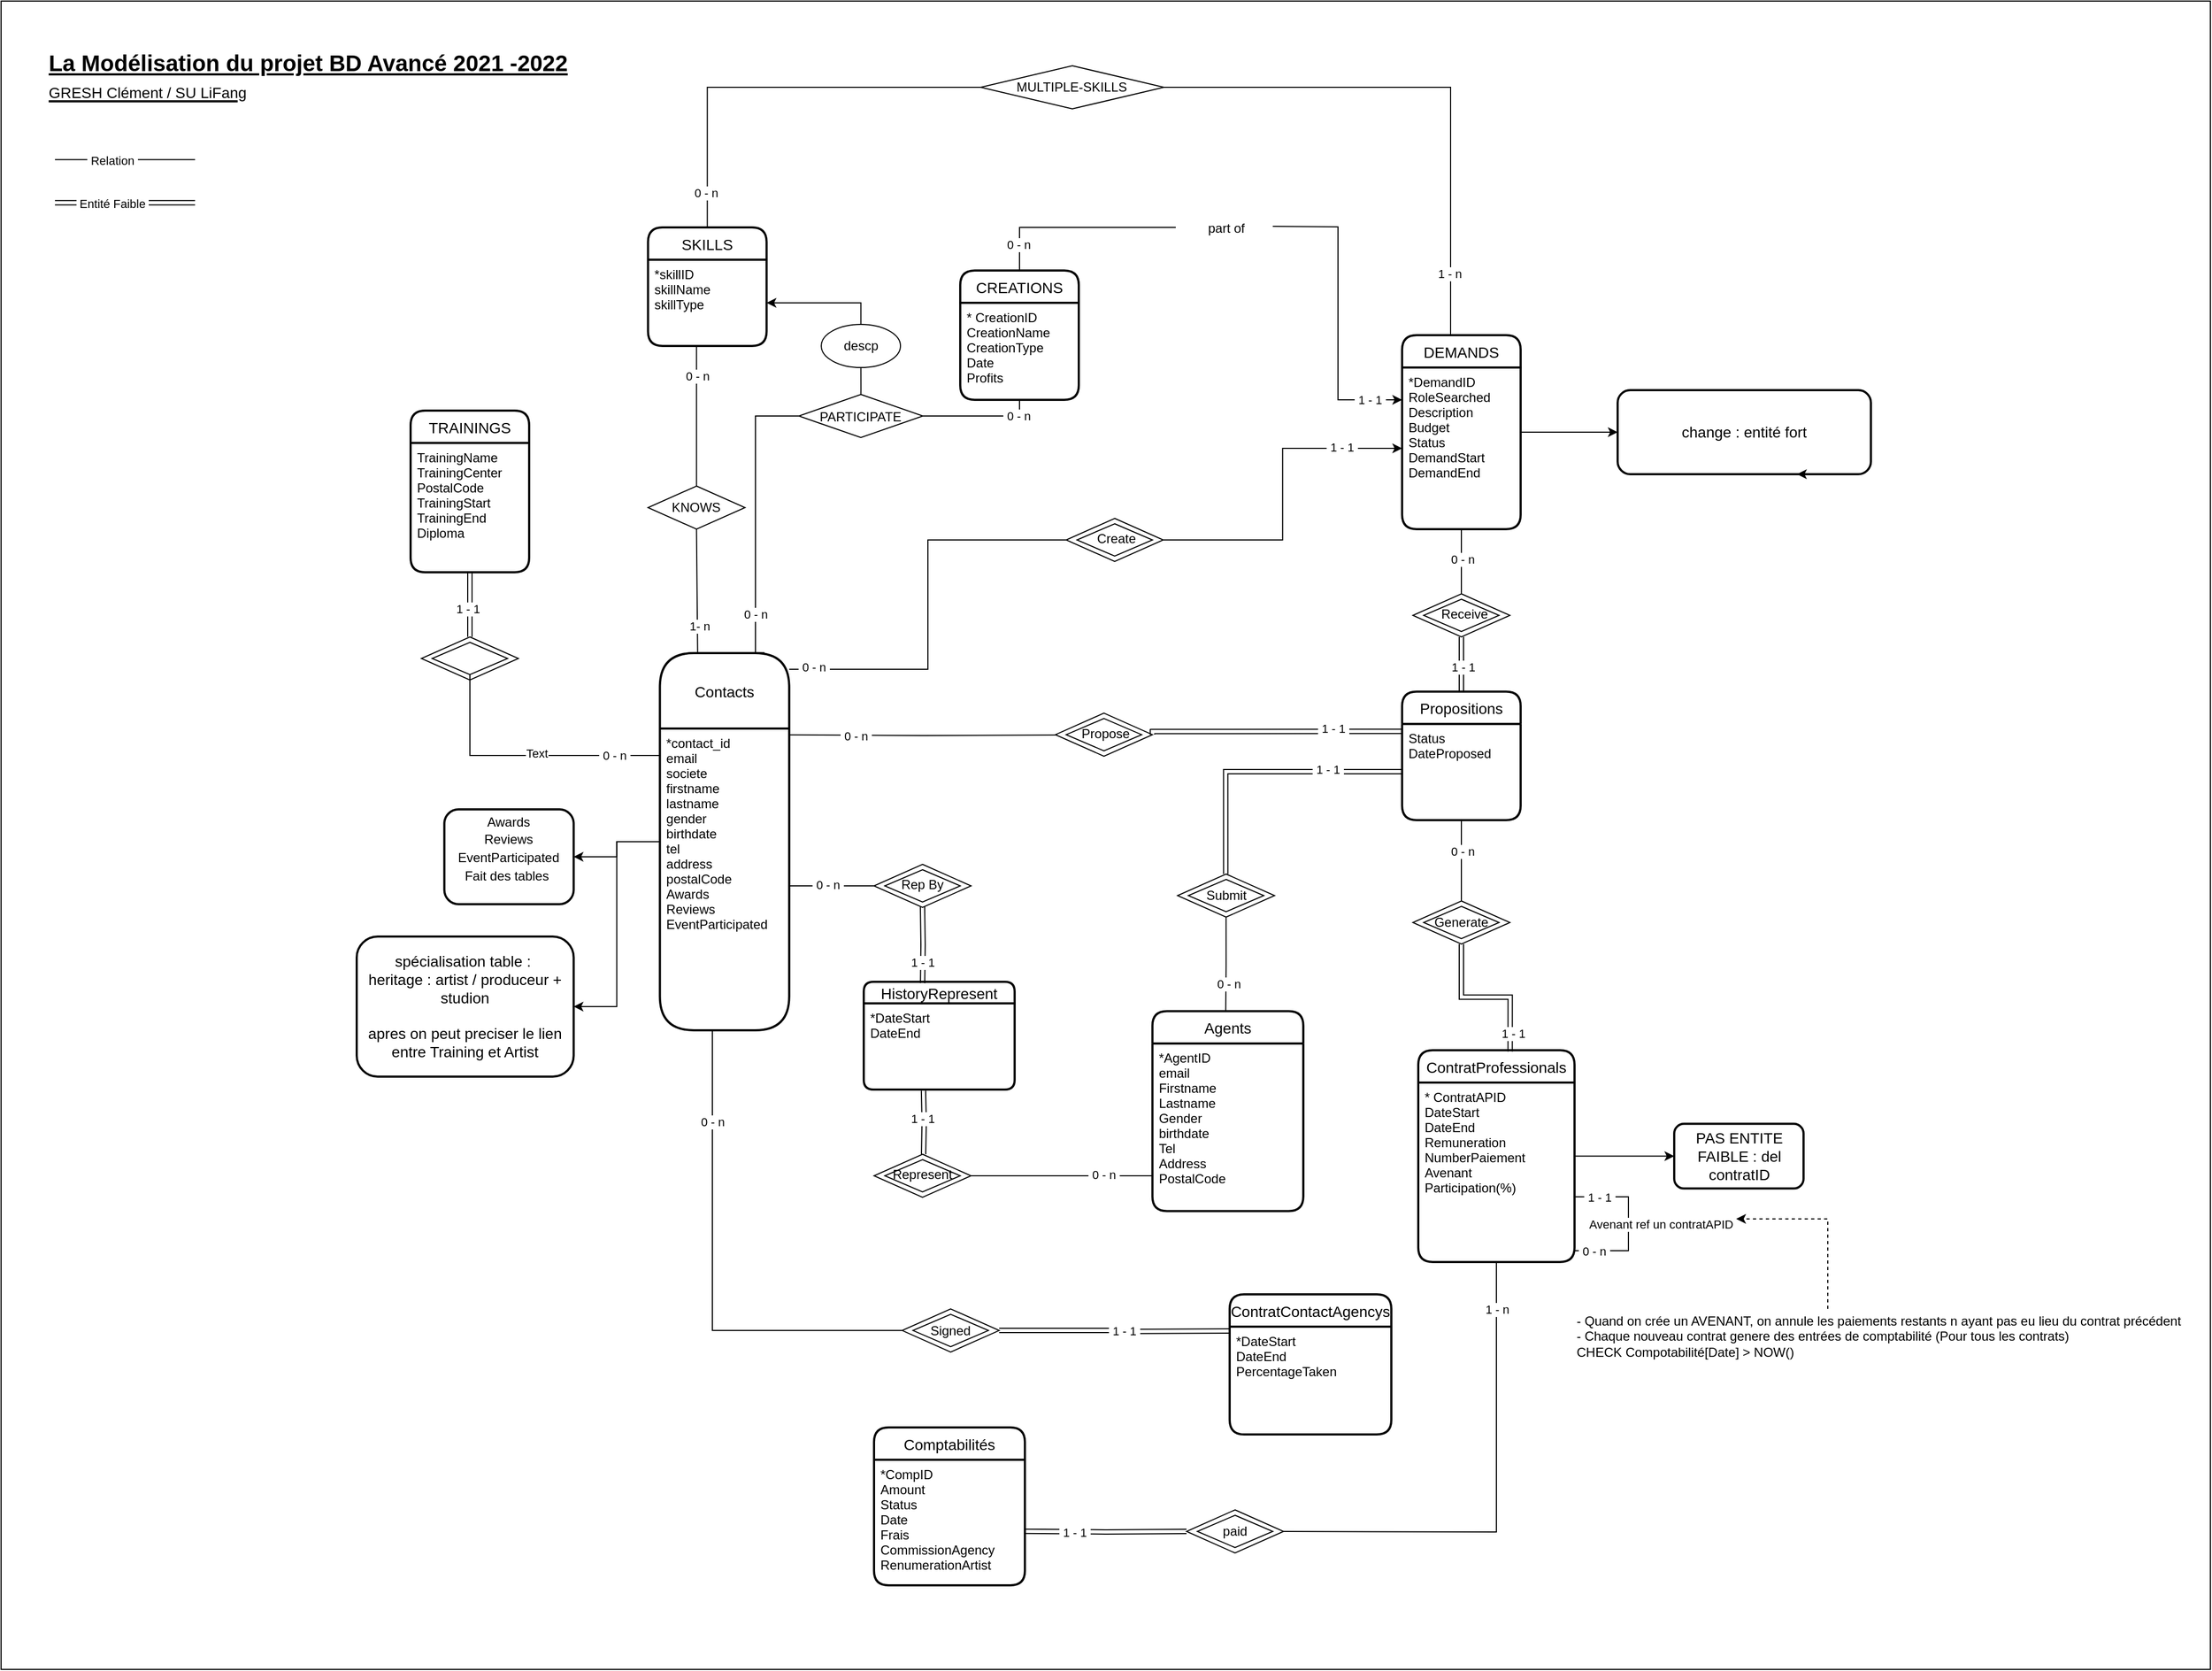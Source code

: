 <mxfile version="15.7.3" type="device"><diagram id="R2lEEEUBdFMjLlhIrx00" name="Page-1"><mxGraphModel dx="1927" dy="-625" grid="1" gridSize="10" guides="1" tooltips="1" connect="1" arrows="1" fold="1" page="1" pageScale="1" pageWidth="2336" pageHeight="1654" math="0" shadow="0" extFonts="Permanent Marker^https://fonts.googleapis.com/css?family=Permanent+Marker"><root><mxCell id="0"/><mxCell id="1" parent="0"/><mxCell id="Kguqd-lRSPteAUTk2I7X-4" value="" style="rounded=0;whiteSpace=wrap;html=1;" parent="1" vertex="1"><mxGeometry x="230" y="1672" width="2050" height="1548" as="geometry"/></mxCell><mxCell id="ZZ3eH6SEzDiAONgsdlud-25" style="edgeStyle=orthogonalEdgeStyle;rounded=0;orthogonalLoop=1;jettySize=auto;html=1;entryX=0;entryY=0.5;entryDx=0;entryDy=0;endArrow=none;endFill=0;" parent="1" source="IzzKrEiJ0i2NX6zDNbn9-5" target="ZZ3eH6SEzDiAONgsdlud-18" edge="1"><mxGeometry relative="1" as="geometry"><Array as="points"><mxPoint x="1090" y="2292"/><mxPoint x="1090" y="2172"/></Array></mxGeometry></mxCell><mxCell id="ZZ3eH6SEzDiAONgsdlud-27" value="&amp;nbsp;0 - n&amp;nbsp;" style="edgeLabel;html=1;align=center;verticalAlign=middle;resizable=0;points=[];" parent="ZZ3eH6SEzDiAONgsdlud-25" vertex="1" connectable="0"><mxGeometry x="-0.881" y="2" relative="1" as="geometry"><mxPoint as="offset"/></mxGeometry></mxCell><mxCell id="4AAfkn8W1Z1FfSw9-JsX-11" value="" style="edgeStyle=orthogonalEdgeStyle;rounded=0;orthogonalLoop=1;jettySize=auto;html=1;startArrow=none;startFill=0;" edge="1" parent="1" source="IzzKrEiJ0i2NX6zDNbn9-5" target="4AAfkn8W1Z1FfSw9-JsX-10"><mxGeometry relative="1" as="geometry"/></mxCell><mxCell id="4AAfkn8W1Z1FfSw9-JsX-17" value="" style="edgeStyle=orthogonalEdgeStyle;rounded=0;orthogonalLoop=1;jettySize=auto;html=1;startArrow=none;startFill=0;" edge="1" parent="1" source="IzzKrEiJ0i2NX6zDNbn9-5" target="4AAfkn8W1Z1FfSw9-JsX-16"><mxGeometry relative="1" as="geometry"/></mxCell><mxCell id="IzzKrEiJ0i2NX6zDNbn9-5" value="Contacts" style="swimlane;childLayout=stackLayout;horizontal=1;startSize=70;horizontalStack=0;rounded=1;fontSize=14;fontStyle=0;strokeWidth=2;resizeParent=0;resizeLast=1;shadow=0;dashed=0;align=center;" parent="1" vertex="1"><mxGeometry x="841.3" y="2277" width="120" height="350" as="geometry"/></mxCell><mxCell id="IzzKrEiJ0i2NX6zDNbn9-6" value="*contact_id&#10;email&#10;societe&#10;firstname&#10;lastname&#10;gender&#10;birthdate&#10;tel&#10;address&#10;postalCode&#10;Awards&#10;Reviews&#10;EventParticipated&#10;&#10;" style="align=left;strokeColor=none;fillColor=none;spacingLeft=4;fontSize=12;verticalAlign=top;resizable=0;rotatable=0;part=1;" parent="IzzKrEiJ0i2NX6zDNbn9-5" vertex="1"><mxGeometry y="70" width="120" height="280" as="geometry"/></mxCell><mxCell id="jxOFO44FMGxxCLSqC9oq-5" value="Agents" style="swimlane;childLayout=stackLayout;horizontal=1;startSize=30;horizontalStack=0;rounded=1;fontSize=14;fontStyle=0;strokeWidth=2;resizeParent=0;resizeLast=1;shadow=0;dashed=0;align=center;" parent="1" vertex="1"><mxGeometry x="1298.33" y="2609.21" width="140" height="185.59" as="geometry"/></mxCell><mxCell id="jxOFO44FMGxxCLSqC9oq-6" value="*AgentID&#10;email&#10;Firstname&#10;Lastname&#10;Gender&#10;birthdate&#10;Tel&#10;Address&#10;PostalCode" style="align=left;strokeColor=none;fillColor=none;spacingLeft=4;fontSize=12;verticalAlign=top;resizable=0;rotatable=0;part=1;" parent="jxOFO44FMGxxCLSqC9oq-5" vertex="1"><mxGeometry y="30" width="140" height="155.59" as="geometry"/></mxCell><mxCell id="jxOFO44FMGxxCLSqC9oq-42" value="ContratContactAgencys" style="swimlane;childLayout=stackLayout;horizontal=1;startSize=30;horizontalStack=0;rounded=1;fontSize=14;fontStyle=0;strokeWidth=2;resizeParent=0;resizeLast=1;shadow=0;dashed=0;align=center;" parent="1" vertex="1"><mxGeometry x="1370" y="2872" width="150" height="130" as="geometry"/></mxCell><mxCell id="jxOFO44FMGxxCLSqC9oq-43" value="*DateStart&#10;DateEnd&#10;PercentageTaken" style="align=left;strokeColor=none;fillColor=none;spacingLeft=4;fontSize=12;verticalAlign=top;resizable=0;rotatable=0;part=1;" parent="jxOFO44FMGxxCLSqC9oq-42" vertex="1"><mxGeometry y="30" width="150" height="100" as="geometry"/></mxCell><mxCell id="4AAfkn8W1Z1FfSw9-JsX-6" value="" style="edgeStyle=orthogonalEdgeStyle;rounded=0;orthogonalLoop=1;jettySize=auto;html=1;startArrow=none;startFill=0;" edge="1" parent="1" source="jxOFO44FMGxxCLSqC9oq-45" target="4AAfkn8W1Z1FfSw9-JsX-5"><mxGeometry relative="1" as="geometry"/></mxCell><mxCell id="jxOFO44FMGxxCLSqC9oq-45" value="ContratProfessionals" style="swimlane;childLayout=stackLayout;horizontal=1;startSize=30;horizontalStack=0;rounded=1;fontSize=14;fontStyle=0;strokeWidth=2;resizeParent=0;resizeLast=1;shadow=0;dashed=0;align=center;" parent="1" vertex="1"><mxGeometry x="1545" y="2645.53" width="145" height="196.47" as="geometry"/></mxCell><mxCell id="jxOFO44FMGxxCLSqC9oq-46" value="* ContratAPID&#10;DateStart&#10;DateEnd&#10;Remuneration&#10;NumberPaiement&#10;Avenant&#10;Participation(%)" style="align=left;strokeColor=none;fillColor=none;spacingLeft=4;fontSize=12;verticalAlign=top;resizable=0;rotatable=0;part=1;" parent="jxOFO44FMGxxCLSqC9oq-45" vertex="1"><mxGeometry y="30" width="145" height="166.47" as="geometry"/></mxCell><mxCell id="hNLGAIriv4-zGQ8AQFt5-21" style="edgeStyle=orthogonalEdgeStyle;rounded=0;orthogonalLoop=1;jettySize=auto;html=1;endArrow=none;endFill=0;" parent="jxOFO44FMGxxCLSqC9oq-45" source="jxOFO44FMGxxCLSqC9oq-46" target="jxOFO44FMGxxCLSqC9oq-46" edge="1"><mxGeometry relative="1" as="geometry"><mxPoint x="115" y="166.47" as="targetPoint"/><Array as="points"><mxPoint x="195" y="136"/><mxPoint x="195" y="186"/></Array></mxGeometry></mxCell><mxCell id="hNLGAIriv4-zGQ8AQFt5-22" value="Avenant ref un contratAPID" style="edgeLabel;html=1;align=center;verticalAlign=middle;resizable=0;points=[];" parent="hNLGAIriv4-zGQ8AQFt5-21" vertex="1" connectable="0"><mxGeometry x="0.002" y="1" relative="1" as="geometry"><mxPoint x="29" as="offset"/></mxGeometry></mxCell><mxCell id="hNLGAIriv4-zGQ8AQFt5-23" value="&amp;nbsp;1 - 1&amp;nbsp;" style="edgeLabel;html=1;align=center;verticalAlign=middle;resizable=0;points=[];" parent="hNLGAIriv4-zGQ8AQFt5-21" vertex="1" connectable="0"><mxGeometry x="-0.767" relative="1" as="geometry"><mxPoint x="5" as="offset"/></mxGeometry></mxCell><mxCell id="4AAfkn8W1Z1FfSw9-JsX-7" value="&amp;nbsp;0 - n&amp;nbsp;" style="edgeLabel;html=1;align=center;verticalAlign=middle;resizable=0;points=[];" vertex="1" connectable="0" parent="hNLGAIriv4-zGQ8AQFt5-21"><mxGeometry x="0.76" relative="1" as="geometry"><mxPoint as="offset"/></mxGeometry></mxCell><mxCell id="4AAfkn8W1Z1FfSw9-JsX-2" value="" style="edgeStyle=orthogonalEdgeStyle;rounded=0;orthogonalLoop=1;jettySize=auto;html=1;" edge="1" parent="1" source="jxOFO44FMGxxCLSqC9oq-53" target="4AAfkn8W1Z1FfSw9-JsX-1"><mxGeometry relative="1" as="geometry"/></mxCell><mxCell id="jxOFO44FMGxxCLSqC9oq-53" value="DEMANDS" style="swimlane;childLayout=stackLayout;horizontal=1;startSize=30;horizontalStack=0;rounded=1;fontSize=14;fontStyle=0;strokeWidth=2;resizeParent=0;resizeLast=1;shadow=0;dashed=0;align=center;" parent="1" vertex="1"><mxGeometry x="1530" y="1982" width="110" height="180" as="geometry"/></mxCell><mxCell id="jxOFO44FMGxxCLSqC9oq-54" value="*DemandID&#10;RoleSearched&#10;Description&#10;Budget&#10;Status&#10;DemandStart&#10;DemandEnd&#10;" style="align=left;strokeColor=none;fillColor=none;spacingLeft=4;fontSize=12;verticalAlign=top;resizable=0;rotatable=0;part=1;" parent="jxOFO44FMGxxCLSqC9oq-53" vertex="1"><mxGeometry y="30" width="110" height="150" as="geometry"/></mxCell><mxCell id="jxOFO44FMGxxCLSqC9oq-88" style="edgeStyle=orthogonalEdgeStyle;shape=link;rounded=0;orthogonalLoop=1;jettySize=auto;html=1;endArrow=none;endFill=0;entryX=1;entryY=0.5;entryDx=0;entryDy=0;" parent="1" target="jxOFO44FMGxxCLSqC9oq-92" edge="1"><mxGeometry relative="1" as="geometry"><mxPoint x="1370" y="2906" as="sourcePoint"/><Array as="points"/><mxPoint x="1350.0" y="2905.53" as="targetPoint"/></mxGeometry></mxCell><mxCell id="jxOFO44FMGxxCLSqC9oq-89" value="&amp;nbsp;1 - 1&amp;nbsp;" style="edgeLabel;html=1;align=center;verticalAlign=middle;resizable=0;points=[];" parent="jxOFO44FMGxxCLSqC9oq-88" vertex="1" connectable="0"><mxGeometry x="-0.09" y="-1" relative="1" as="geometry"><mxPoint as="offset"/></mxGeometry></mxCell><mxCell id="jxOFO44FMGxxCLSqC9oq-90" value="" style="group" parent="1" vertex="1" connectable="0"><mxGeometry x="1066.13" y="2885.53" width="90" height="40" as="geometry"/></mxCell><mxCell id="jxOFO44FMGxxCLSqC9oq-91" value="" style="group" parent="jxOFO44FMGxxCLSqC9oq-90" vertex="1" connectable="0"><mxGeometry width="90" height="40" as="geometry"/></mxCell><mxCell id="jxOFO44FMGxxCLSqC9oq-92" value="" style="rhombus;whiteSpace=wrap;html=1;align=left;verticalAlign=top;" parent="jxOFO44FMGxxCLSqC9oq-91" vertex="1"><mxGeometry width="90" height="40" as="geometry"/></mxCell><mxCell id="jxOFO44FMGxxCLSqC9oq-93" value="" style="group" parent="jxOFO44FMGxxCLSqC9oq-91" vertex="1" connectable="0"><mxGeometry x="10" y="5" width="70" height="30.0" as="geometry"/></mxCell><mxCell id="jxOFO44FMGxxCLSqC9oq-94" value="" style="rhombus;whiteSpace=wrap;html=1;align=left;verticalAlign=top;" parent="jxOFO44FMGxxCLSqC9oq-93" vertex="1"><mxGeometry width="70" height="30" as="geometry"/></mxCell><mxCell id="ZZ3eH6SEzDiAONgsdlud-47" value="Signed" style="text;html=1;strokeColor=none;fillColor=none;align=center;verticalAlign=middle;whiteSpace=wrap;rounded=0;" parent="jxOFO44FMGxxCLSqC9oq-93" vertex="1"><mxGeometry x="5" y="4.547e-13" width="60" height="30" as="geometry"/></mxCell><mxCell id="jxOFO44FMGxxCLSqC9oq-152" value="" style="group" parent="1" vertex="1" connectable="0"><mxGeometry x="1930" y="2682" width="90" height="40" as="geometry"/></mxCell><mxCell id="jxOFO44FMGxxCLSqC9oq-194" value="Comptabilités" style="swimlane;childLayout=stackLayout;horizontal=1;startSize=30;horizontalStack=0;rounded=1;fontSize=14;fontStyle=0;strokeWidth=2;resizeParent=0;resizeLast=1;shadow=0;dashed=0;align=center;" parent="1" vertex="1"><mxGeometry x="1040" y="2995.53" width="140" height="146.47" as="geometry"/></mxCell><mxCell id="jxOFO44FMGxxCLSqC9oq-195" value="*CompID&#10;Amount&#10;Status&#10;Date&#10;Frais&#10;CommissionAgency&#10;RenumerationArtist" style="align=left;strokeColor=none;fillColor=none;spacingLeft=4;fontSize=12;verticalAlign=top;resizable=0;rotatable=0;part=1;" parent="jxOFO44FMGxxCLSqC9oq-194" vertex="1"><mxGeometry y="30" width="140" height="116.47" as="geometry"/></mxCell><mxCell id="gN9i2bwpO8N-QTRRi2QP-13" style="edgeStyle=orthogonalEdgeStyle;rounded=0;orthogonalLoop=1;jettySize=auto;html=1;exitX=0;exitY=0.5;exitDx=0;exitDy=0;endArrow=none;endFill=0;entryX=0.5;entryY=1;entryDx=0;entryDy=0;" parent="1" source="jxOFO44FMGxxCLSqC9oq-92" target="IzzKrEiJ0i2NX6zDNbn9-6" edge="1"><mxGeometry relative="1" as="geometry"><mxPoint x="961.42" y="2752.19" as="targetPoint"/><Array as="points"><mxPoint x="890" y="2905"/><mxPoint x="890" y="2627"/></Array></mxGeometry></mxCell><mxCell id="gN9i2bwpO8N-QTRRi2QP-14" value="&amp;nbsp;0 - n&amp;nbsp;" style="edgeLabel;html=1;align=center;verticalAlign=middle;resizable=0;points=[];" parent="gN9i2bwpO8N-QTRRi2QP-13" vertex="1" connectable="0"><mxGeometry x="0.588" relative="1" as="geometry"><mxPoint as="offset"/></mxGeometry></mxCell><mxCell id="WwRnrrXdkTFmoOK2_jrt-30" style="edgeStyle=orthogonalEdgeStyle;rounded=0;orthogonalLoop=1;jettySize=auto;html=1;endArrow=none;endFill=0;exitX=0.5;exitY=0;exitDx=0;exitDy=0;entryX=0.5;entryY=0;entryDx=0;entryDy=0;" parent="1" source="xG4t1EevYbem8KL2-yRg-2" target="jxOFO44FMGxxCLSqC9oq-53" edge="1"><mxGeometry relative="1" as="geometry"><mxPoint x="935.034" y="1872" as="sourcePoint"/><mxPoint x="1640" y="2012" as="targetPoint"/><Array as="points"><mxPoint x="885" y="1752"/><mxPoint x="1575" y="1752"/><mxPoint x="1575" y="1982"/></Array></mxGeometry></mxCell><mxCell id="WwRnrrXdkTFmoOK2_jrt-31" value="&amp;nbsp;1 - n&amp;nbsp;" style="edgeLabel;html=1;align=center;verticalAlign=middle;resizable=0;points=[];" parent="WwRnrrXdkTFmoOK2_jrt-30" vertex="1" connectable="0"><mxGeometry x="0.924" y="-1" relative="1" as="geometry"><mxPoint y="-27" as="offset"/></mxGeometry></mxCell><mxCell id="WwRnrrXdkTFmoOK2_jrt-32" value="&amp;nbsp;0 - n&amp;nbsp;" style="edgeLabel;html=1;align=center;verticalAlign=middle;resizable=0;points=[];" parent="WwRnrrXdkTFmoOK2_jrt-30" vertex="1" connectable="0"><mxGeometry x="-0.94" y="2" relative="1" as="geometry"><mxPoint as="offset"/></mxGeometry></mxCell><mxCell id="xG4t1EevYbem8KL2-yRg-2" value="SKILLS" style="swimlane;childLayout=stackLayout;horizontal=1;startSize=30;horizontalStack=0;rounded=1;fontSize=14;fontStyle=0;strokeWidth=2;resizeParent=0;resizeLast=1;shadow=0;dashed=0;align=center;" parent="1" vertex="1"><mxGeometry x="830.3" y="1882" width="110" height="110" as="geometry"/></mxCell><mxCell id="xG4t1EevYbem8KL2-yRg-3" value="*skillID&#10;skillName&#10;skillType&#10;" style="align=left;strokeColor=none;fillColor=none;spacingLeft=4;fontSize=12;verticalAlign=top;resizable=0;rotatable=0;part=1;" parent="xG4t1EevYbem8KL2-yRg-2" vertex="1"><mxGeometry y="30" width="110" height="80" as="geometry"/></mxCell><mxCell id="xG4t1EevYbem8KL2-yRg-16" value="" style="group" parent="1" vertex="1" connectable="0"><mxGeometry x="830.3" y="2122" width="90" height="40" as="geometry"/></mxCell><mxCell id="xG4t1EevYbem8KL2-yRg-17" value="" style="group" parent="xG4t1EevYbem8KL2-yRg-16" vertex="1" connectable="0"><mxGeometry width="90" height="40" as="geometry"/></mxCell><mxCell id="xG4t1EevYbem8KL2-yRg-18" value="" style="rhombus;whiteSpace=wrap;html=1;align=left;verticalAlign=top;" parent="xG4t1EevYbem8KL2-yRg-17" vertex="1"><mxGeometry width="90" height="40" as="geometry"/></mxCell><mxCell id="xG4t1EevYbem8KL2-yRg-19" value="KNOWS" style="text;html=1;strokeColor=none;fillColor=none;align=center;verticalAlign=middle;whiteSpace=wrap;rounded=0;" parent="xG4t1EevYbem8KL2-yRg-17" vertex="1"><mxGeometry x="15" y="5" width="60" height="30" as="geometry"/></mxCell><mxCell id="UBrvwVHsvzaxmX5o4VxX-3" value="TRAININGS" style="swimlane;childLayout=stackLayout;horizontal=1;startSize=30;horizontalStack=0;rounded=1;fontSize=14;fontStyle=0;strokeWidth=2;resizeParent=0;resizeLast=1;shadow=0;dashed=0;align=center;" parent="1" vertex="1"><mxGeometry x="610" y="2052" width="110" height="150" as="geometry"/></mxCell><mxCell id="UBrvwVHsvzaxmX5o4VxX-4" value="TrainingName&#10;TrainingCenter&#10;PostalCode&#10;TrainingStart&#10;TrainingEnd&#10;Diploma" style="align=left;strokeColor=none;fillColor=none;spacingLeft=4;fontSize=12;verticalAlign=top;resizable=0;rotatable=0;part=1;" parent="UBrvwVHsvzaxmX5o4VxX-3" vertex="1"><mxGeometry y="30" width="110" height="120" as="geometry"/></mxCell><mxCell id="UBrvwVHsvzaxmX5o4VxX-12" value="" style="group" parent="1" vertex="1" connectable="0"><mxGeometry x="620" y="2262" width="90" height="40" as="geometry"/></mxCell><mxCell id="UBrvwVHsvzaxmX5o4VxX-13" value="" style="group" parent="UBrvwVHsvzaxmX5o4VxX-12" vertex="1" connectable="0"><mxGeometry width="90" height="40" as="geometry"/></mxCell><mxCell id="UBrvwVHsvzaxmX5o4VxX-14" value="" style="rhombus;whiteSpace=wrap;html=1;align=left;verticalAlign=top;" parent="UBrvwVHsvzaxmX5o4VxX-13" vertex="1"><mxGeometry width="90" height="40" as="geometry"/></mxCell><mxCell id="UBrvwVHsvzaxmX5o4VxX-15" value="" style="group" parent="UBrvwVHsvzaxmX5o4VxX-12" vertex="1" connectable="0"><mxGeometry x="10" y="5" width="70" height="30" as="geometry"/></mxCell><mxCell id="UBrvwVHsvzaxmX5o4VxX-16" value="" style="rhombus;whiteSpace=wrap;html=1;align=left;verticalAlign=top;" parent="UBrvwVHsvzaxmX5o4VxX-15" vertex="1"><mxGeometry width="70" height="30" as="geometry"/></mxCell><mxCell id="UBrvwVHsvzaxmX5o4VxX-17" style="edgeStyle=orthogonalEdgeStyle;rounded=0;orthogonalLoop=1;jettySize=auto;html=1;entryX=0.5;entryY=0;entryDx=0;entryDy=0;endArrow=none;endFill=0;shape=link;" parent="1" source="UBrvwVHsvzaxmX5o4VxX-4" target="UBrvwVHsvzaxmX5o4VxX-14" edge="1"><mxGeometry relative="1" as="geometry"/></mxCell><mxCell id="UBrvwVHsvzaxmX5o4VxX-18" value="&amp;nbsp;1 - 1&amp;nbsp;" style="edgeLabel;html=1;align=center;verticalAlign=middle;resizable=0;points=[];" parent="UBrvwVHsvzaxmX5o4VxX-17" vertex="1" connectable="0"><mxGeometry x="0.133" y="-2" relative="1" as="geometry"><mxPoint as="offset"/></mxGeometry></mxCell><mxCell id="UBrvwVHsvzaxmX5o4VxX-19" style="edgeStyle=orthogonalEdgeStyle;rounded=0;orthogonalLoop=1;jettySize=auto;html=1;entryX=0;entryY=0.025;entryDx=0;entryDy=0;entryPerimeter=0;endArrow=none;endFill=0;" parent="1" source="UBrvwVHsvzaxmX5o4VxX-16" target="IzzKrEiJ0i2NX6zDNbn9-6" edge="1"><mxGeometry relative="1" as="geometry"><Array as="points"><mxPoint x="665" y="2372"/></Array></mxGeometry></mxCell><mxCell id="UBrvwVHsvzaxmX5o4VxX-20" value="&amp;nbsp;0 - n&amp;nbsp;" style="edgeLabel;html=1;align=center;verticalAlign=middle;resizable=0;points=[];" parent="UBrvwVHsvzaxmX5o4VxX-19" vertex="1" connectable="0"><mxGeometry x="0.553" relative="1" as="geometry"><mxPoint as="offset"/></mxGeometry></mxCell><mxCell id="4AAfkn8W1Z1FfSw9-JsX-14" value="Text" style="edgeLabel;html=1;align=center;verticalAlign=middle;resizable=0;points=[];" vertex="1" connectable="0" parent="UBrvwVHsvzaxmX5o4VxX-19"><mxGeometry x="0.018" y="2" relative="1" as="geometry"><mxPoint as="offset"/></mxGeometry></mxCell><mxCell id="ZZ3eH6SEzDiAONgsdlud-39" style="edgeStyle=orthogonalEdgeStyle;rounded=0;orthogonalLoop=1;jettySize=auto;html=1;entryX=0;entryY=0.5;entryDx=0;entryDy=0;endArrow=none;endFill=0;" parent="1" source="UBrvwVHsvzaxmX5o4VxX-24" edge="1"><mxGeometry relative="1" as="geometry"><Array as="points"><mxPoint x="1175" y="1882"/></Array><mxPoint x="1320" y="1882" as="targetPoint"/></mxGeometry></mxCell><mxCell id="ZZ3eH6SEzDiAONgsdlud-41" value="&amp;nbsp;0 - n&amp;nbsp;" style="edgeLabel;html=1;align=center;verticalAlign=middle;resizable=0;points=[];" parent="ZZ3eH6SEzDiAONgsdlud-39" vertex="1" connectable="0"><mxGeometry x="-0.736" y="1" relative="1" as="geometry"><mxPoint as="offset"/></mxGeometry></mxCell><mxCell id="UBrvwVHsvzaxmX5o4VxX-24" value="CREATIONS" style="swimlane;childLayout=stackLayout;horizontal=1;startSize=30;horizontalStack=0;rounded=1;fontSize=14;fontStyle=0;strokeWidth=2;resizeParent=0;resizeLast=1;shadow=0;dashed=0;align=center;" parent="1" vertex="1"><mxGeometry x="1120" y="1922" width="110" height="120" as="geometry"/></mxCell><mxCell id="UBrvwVHsvzaxmX5o4VxX-25" value="* CreationID&#10;CreationName&#10;CreationType&#10;Date&#10;Profits&#10;" style="align=left;strokeColor=none;fillColor=none;spacingLeft=4;fontSize=12;verticalAlign=top;resizable=0;rotatable=0;part=1;" parent="UBrvwVHsvzaxmX5o4VxX-24" vertex="1"><mxGeometry y="30" width="110" height="90" as="geometry"/></mxCell><mxCell id="WwRnrrXdkTFmoOK2_jrt-1" style="edgeStyle=orthogonalEdgeStyle;rounded=0;orthogonalLoop=1;jettySize=auto;html=1;endArrow=none;endFill=0;" parent="1" source="xG4t1EevYbem8KL2-yRg-3" edge="1"><mxGeometry relative="1" as="geometry"><mxPoint x="875.3" y="2122" as="targetPoint"/><Array as="points"><mxPoint x="875.3" y="2062"/><mxPoint x="875.3" y="2062"/></Array></mxGeometry></mxCell><mxCell id="WwRnrrXdkTFmoOK2_jrt-2" value="&amp;nbsp;0 - n&amp;nbsp;" style="edgeLabel;html=1;align=center;verticalAlign=middle;resizable=0;points=[];" parent="WwRnrrXdkTFmoOK2_jrt-1" vertex="1" connectable="0"><mxGeometry x="-0.572" relative="1" as="geometry"><mxPoint as="offset"/></mxGeometry></mxCell><mxCell id="WwRnrrXdkTFmoOK2_jrt-3" style="edgeStyle=orthogonalEdgeStyle;rounded=0;orthogonalLoop=1;jettySize=auto;html=1;entryX=0.292;entryY=0;entryDx=0;entryDy=0;entryPerimeter=0;endArrow=none;endFill=0;" parent="1" target="IzzKrEiJ0i2NX6zDNbn9-5" edge="1"><mxGeometry relative="1" as="geometry"><mxPoint x="875.3" y="2162" as="sourcePoint"/></mxGeometry></mxCell><mxCell id="WwRnrrXdkTFmoOK2_jrt-4" value="&amp;nbsp;1- n&amp;nbsp;" style="edgeLabel;html=1;align=center;verticalAlign=middle;resizable=0;points=[];" parent="WwRnrrXdkTFmoOK2_jrt-3" vertex="1" connectable="0"><mxGeometry x="0.569" y="1" relative="1" as="geometry"><mxPoint as="offset"/></mxGeometry></mxCell><mxCell id="WwRnrrXdkTFmoOK2_jrt-37" style="edgeStyle=orthogonalEdgeStyle;rounded=0;orthogonalLoop=1;jettySize=auto;html=1;entryX=0.5;entryY=0;entryDx=0;entryDy=0;endArrow=none;endFill=0;" parent="1" source="WwRnrrXdkTFmoOK2_jrt-16" edge="1"><mxGeometry relative="1" as="geometry"><mxPoint x="1027.8" y="2037" as="targetPoint"/></mxGeometry></mxCell><mxCell id="WwRnrrXdkTFmoOK2_jrt-16" value="descp" style="ellipse;whiteSpace=wrap;html=1;" parent="1" vertex="1"><mxGeometry x="991.05" y="1972" width="73.5" height="40" as="geometry"/></mxCell><mxCell id="WwRnrrXdkTFmoOK2_jrt-33" style="edgeStyle=orthogonalEdgeStyle;rounded=0;orthogonalLoop=1;jettySize=auto;html=1;entryX=0.5;entryY=1;entryDx=0;entryDy=0;endArrow=none;endFill=0;exitX=1;exitY=0.5;exitDx=0;exitDy=0;" parent="1" source="WwRnrrXdkTFmoOK2_jrt-9" target="UBrvwVHsvzaxmX5o4VxX-25" edge="1"><mxGeometry relative="1" as="geometry"><Array as="points"><mxPoint x="1175" y="2057"/></Array></mxGeometry></mxCell><mxCell id="WwRnrrXdkTFmoOK2_jrt-44" value="&amp;nbsp;0 - n&amp;nbsp;" style="edgeLabel;html=1;align=center;verticalAlign=middle;resizable=0;points=[];" parent="WwRnrrXdkTFmoOK2_jrt-33" vertex="1" connectable="0"><mxGeometry x="0.691" relative="1" as="geometry"><mxPoint as="offset"/></mxGeometry></mxCell><mxCell id="WwRnrrXdkTFmoOK2_jrt-36" style="edgeStyle=orthogonalEdgeStyle;rounded=0;orthogonalLoop=1;jettySize=auto;html=1;entryX=0.809;entryY=-0.001;entryDx=0;entryDy=0;entryPerimeter=0;endArrow=none;endFill=0;" parent="1" source="WwRnrrXdkTFmoOK2_jrt-9" target="IzzKrEiJ0i2NX6zDNbn9-5" edge="1"><mxGeometry relative="1" as="geometry"><Array as="points"><mxPoint x="930" y="2057"/><mxPoint x="930" y="2277"/></Array></mxGeometry></mxCell><mxCell id="WwRnrrXdkTFmoOK2_jrt-43" value="&amp;nbsp;0 - n&amp;nbsp;" style="edgeLabel;html=1;align=center;verticalAlign=middle;resizable=0;points=[];" parent="WwRnrrXdkTFmoOK2_jrt-36" vertex="1" connectable="0"><mxGeometry x="0.674" relative="1" as="geometry"><mxPoint as="offset"/></mxGeometry></mxCell><mxCell id="WwRnrrXdkTFmoOK2_jrt-46" value="" style="group" parent="1" vertex="1" connectable="0"><mxGeometry x="1139" y="1732" width="170" height="40" as="geometry"/></mxCell><mxCell id="WwRnrrXdkTFmoOK2_jrt-47" value="" style="group" parent="WwRnrrXdkTFmoOK2_jrt-46" vertex="1" connectable="0"><mxGeometry width="170.0" height="40" as="geometry"/></mxCell><mxCell id="WwRnrrXdkTFmoOK2_jrt-48" value="" style="rhombus;whiteSpace=wrap;html=1;align=left;verticalAlign=top;" parent="WwRnrrXdkTFmoOK2_jrt-47" vertex="1"><mxGeometry width="170.0" height="40" as="geometry"/></mxCell><mxCell id="WwRnrrXdkTFmoOK2_jrt-49" value="MULTIPLE-SKILLS" style="text;html=1;strokeColor=none;fillColor=none;align=center;verticalAlign=middle;whiteSpace=wrap;rounded=0;" parent="WwRnrrXdkTFmoOK2_jrt-47" vertex="1"><mxGeometry x="28.333" y="5" width="113.333" height="30" as="geometry"/></mxCell><mxCell id="WwRnrrXdkTFmoOK2_jrt-9" value="" style="rhombus;whiteSpace=wrap;html=1;align=left;verticalAlign=top;" parent="1" vertex="1"><mxGeometry x="970.3" y="2037" width="115" height="40" as="geometry"/></mxCell><mxCell id="WwRnrrXdkTFmoOK2_jrt-15" value="PARTICIPATE" style="text;html=1;strokeColor=none;fillColor=none;align=center;verticalAlign=middle;whiteSpace=wrap;rounded=0;" parent="1" vertex="1"><mxGeometry x="989.467" y="2042.004" width="76.667" height="31.364" as="geometry"/></mxCell><mxCell id="X7GxEV2RCgXiYa8oIwj5-98" style="edgeStyle=orthogonalEdgeStyle;rounded=0;orthogonalLoop=1;jettySize=auto;html=1;entryX=0.5;entryY=1;entryDx=0;entryDy=0;endArrow=none;endFill=0;shape=link;" parent="1" source="YclnBgSxmFSTIEGQpRE--6" target="YclnBgSxmFSTIEGQpRE--63" edge="1"><mxGeometry relative="1" as="geometry"/></mxCell><mxCell id="X7GxEV2RCgXiYa8oIwj5-100" value="&amp;nbsp;1 - 1" style="edgeLabel;html=1;align=center;verticalAlign=middle;resizable=0;points=[];" parent="X7GxEV2RCgXiYa8oIwj5-98" vertex="1" connectable="0"><mxGeometry x="-0.095" y="-2" relative="1" as="geometry"><mxPoint x="-2" as="offset"/></mxGeometry></mxCell><mxCell id="YclnBgSxmFSTIEGQpRE--6" value="Propositions" style="swimlane;childLayout=stackLayout;horizontal=1;startSize=30;horizontalStack=0;rounded=1;fontSize=14;fontStyle=0;strokeWidth=2;resizeParent=0;resizeLast=1;shadow=0;dashed=0;align=center;" parent="1" vertex="1"><mxGeometry x="1530" y="2312.7" width="110" height="119.3" as="geometry"/></mxCell><mxCell id="YclnBgSxmFSTIEGQpRE--7" value="Status&#10;DateProposed" style="align=left;strokeColor=none;fillColor=none;spacingLeft=4;fontSize=12;verticalAlign=top;resizable=0;rotatable=0;part=1;" parent="YclnBgSxmFSTIEGQpRE--6" vertex="1"><mxGeometry y="30" width="110" height="89.3" as="geometry"/></mxCell><mxCell id="YclnBgSxmFSTIEGQpRE--35" value="" style="group" parent="1" vertex="1" connectable="0"><mxGeometry x="1321.66" y="2482" width="90" height="40" as="geometry"/></mxCell><mxCell id="YclnBgSxmFSTIEGQpRE--36" value="" style="group" parent="YclnBgSxmFSTIEGQpRE--35" vertex="1" connectable="0"><mxGeometry width="90" height="40" as="geometry"/></mxCell><mxCell id="YclnBgSxmFSTIEGQpRE--37" value="" style="rhombus;whiteSpace=wrap;html=1;align=left;verticalAlign=top;" parent="YclnBgSxmFSTIEGQpRE--36" vertex="1"><mxGeometry width="90" height="40" as="geometry"/></mxCell><mxCell id="YclnBgSxmFSTIEGQpRE--38" value="" style="group" parent="YclnBgSxmFSTIEGQpRE--36" vertex="1" connectable="0"><mxGeometry x="10" y="5" width="70" height="30" as="geometry"/></mxCell><mxCell id="YclnBgSxmFSTIEGQpRE--39" value="" style="rhombus;whiteSpace=wrap;html=1;align=left;verticalAlign=top;" parent="YclnBgSxmFSTIEGQpRE--38" vertex="1"><mxGeometry width="70" height="30" as="geometry"/></mxCell><mxCell id="X7GxEV2RCgXiYa8oIwj5-111" value="Submit" style="text;html=1;strokeColor=none;fillColor=none;align=center;verticalAlign=middle;whiteSpace=wrap;rounded=0;" parent="YclnBgSxmFSTIEGQpRE--38" vertex="1"><mxGeometry x="5" width="60" height="30" as="geometry"/></mxCell><mxCell id="YclnBgSxmFSTIEGQpRE--46" value="" style="group" parent="1" vertex="1" connectable="0"><mxGeometry x="1208.33" y="2332.7" width="90" height="40" as="geometry"/></mxCell><mxCell id="YclnBgSxmFSTIEGQpRE--47" value="" style="group" parent="YclnBgSxmFSTIEGQpRE--46" vertex="1" connectable="0"><mxGeometry width="90" height="40" as="geometry"/></mxCell><mxCell id="YclnBgSxmFSTIEGQpRE--48" value="" style="rhombus;whiteSpace=wrap;html=1;align=left;verticalAlign=top;" parent="YclnBgSxmFSTIEGQpRE--47" vertex="1"><mxGeometry width="90" height="40" as="geometry"/></mxCell><mxCell id="YclnBgSxmFSTIEGQpRE--49" value="" style="group" parent="YclnBgSxmFSTIEGQpRE--47" vertex="1" connectable="0"><mxGeometry x="10" y="5" width="70" height="30" as="geometry"/></mxCell><mxCell id="YclnBgSxmFSTIEGQpRE--50" value="" style="rhombus;whiteSpace=wrap;html=1;align=left;verticalAlign=top;" parent="YclnBgSxmFSTIEGQpRE--49" vertex="1"><mxGeometry width="70" height="30" as="geometry"/></mxCell><mxCell id="X7GxEV2RCgXiYa8oIwj5-116" value="Propose" style="text;html=1;strokeColor=none;fillColor=none;align=center;verticalAlign=middle;whiteSpace=wrap;rounded=0;" parent="YclnBgSxmFSTIEGQpRE--49" vertex="1"><mxGeometry x="7" y="-1" width="60" height="30" as="geometry"/></mxCell><mxCell id="YclnBgSxmFSTIEGQpRE--61" value="" style="group" parent="1" vertex="1" connectable="0"><mxGeometry x="1540.0" y="2222" width="90" height="40" as="geometry"/></mxCell><mxCell id="YclnBgSxmFSTIEGQpRE--62" value="" style="group" parent="YclnBgSxmFSTIEGQpRE--61" vertex="1" connectable="0"><mxGeometry width="90" height="40" as="geometry"/></mxCell><mxCell id="YclnBgSxmFSTIEGQpRE--63" value="" style="rhombus;whiteSpace=wrap;html=1;align=left;verticalAlign=top;" parent="YclnBgSxmFSTIEGQpRE--62" vertex="1"><mxGeometry width="90" height="40" as="geometry"/></mxCell><mxCell id="YclnBgSxmFSTIEGQpRE--64" value="" style="group" parent="YclnBgSxmFSTIEGQpRE--62" vertex="1" connectable="0"><mxGeometry x="10" y="5" width="70" height="30" as="geometry"/></mxCell><mxCell id="YclnBgSxmFSTIEGQpRE--65" value="" style="rhombus;whiteSpace=wrap;html=1;align=left;verticalAlign=top;" parent="YclnBgSxmFSTIEGQpRE--64" vertex="1"><mxGeometry width="70" height="30" as="geometry"/></mxCell><mxCell id="X7GxEV2RCgXiYa8oIwj5-14" value="Receive" style="text;html=1;strokeColor=none;fillColor=none;align=center;verticalAlign=middle;whiteSpace=wrap;rounded=0;" parent="YclnBgSxmFSTIEGQpRE--64" vertex="1"><mxGeometry x="8.0" y="-1" width="60" height="30" as="geometry"/></mxCell><mxCell id="X7GxEV2RCgXiYa8oIwj5-16" style="edgeStyle=orthogonalEdgeStyle;rounded=0;orthogonalLoop=1;jettySize=auto;html=1;endArrow=none;endFill=0;entryX=0.491;entryY=0.001;entryDx=0;entryDy=0;entryPerimeter=0;exitX=0.5;exitY=1;exitDx=0;exitDy=0;" parent="1" source="YclnBgSxmFSTIEGQpRE--37" target="jxOFO44FMGxxCLSqC9oq-5" edge="1"><mxGeometry relative="1" as="geometry"><mxPoint x="1356.33" y="2522" as="sourcePoint"/><mxPoint x="1356.33" y="2612" as="targetPoint"/><Array as="points"><mxPoint x="1366.33" y="2566"/><mxPoint x="1366.33" y="2566"/><mxPoint x="1366.33" y="2609"/></Array></mxGeometry></mxCell><mxCell id="X7GxEV2RCgXiYa8oIwj5-117" value="&amp;nbsp;0 - n&amp;nbsp;" style="edgeLabel;html=1;align=center;verticalAlign=middle;resizable=0;points=[];" parent="X7GxEV2RCgXiYa8oIwj5-16" vertex="1" connectable="0"><mxGeometry x="0.403" y="2" relative="1" as="geometry"><mxPoint as="offset"/></mxGeometry></mxCell><mxCell id="X7GxEV2RCgXiYa8oIwj5-17" style="edgeStyle=orthogonalEdgeStyle;rounded=0;orthogonalLoop=1;jettySize=auto;html=1;endArrow=none;endFill=0;shape=link;" parent="1" edge="1"><mxGeometry relative="1" as="geometry"><mxPoint x="1366.33" y="2482" as="sourcePoint"/><Array as="points"><mxPoint x="1366.33" y="2387"/></Array><mxPoint x="1530" y="2387" as="targetPoint"/></mxGeometry></mxCell><mxCell id="X7GxEV2RCgXiYa8oIwj5-18" value="&amp;nbsp;1 - 1&amp;nbsp;" style="edgeLabel;html=1;align=center;verticalAlign=middle;resizable=0;points=[];" parent="X7GxEV2RCgXiYa8oIwj5-17" vertex="1" connectable="0"><mxGeometry x="0.464" y="2" relative="1" as="geometry"><mxPoint as="offset"/></mxGeometry></mxCell><mxCell id="X7GxEV2RCgXiYa8oIwj5-97" style="edgeStyle=orthogonalEdgeStyle;rounded=0;orthogonalLoop=1;jettySize=auto;html=1;entryX=0.5;entryY=0;entryDx=0;entryDy=0;endArrow=none;endFill=0;" parent="1" source="jxOFO44FMGxxCLSqC9oq-54" target="YclnBgSxmFSTIEGQpRE--63" edge="1"><mxGeometry relative="1" as="geometry"/></mxCell><mxCell id="X7GxEV2RCgXiYa8oIwj5-99" value="&amp;nbsp;0 - n&amp;nbsp;" style="edgeLabel;html=1;align=center;verticalAlign=middle;resizable=0;points=[];" parent="X7GxEV2RCgXiYa8oIwj5-97" vertex="1" connectable="0"><mxGeometry x="-0.075" y="1" relative="1" as="geometry"><mxPoint as="offset"/></mxGeometry></mxCell><mxCell id="X7GxEV2RCgXiYa8oIwj5-103" style="edgeStyle=orthogonalEdgeStyle;rounded=0;orthogonalLoop=1;jettySize=auto;html=1;entryX=1.006;entryY=0.021;entryDx=0;entryDy=0;entryPerimeter=0;endArrow=none;endFill=0;" parent="1" target="IzzKrEiJ0i2NX6zDNbn9-6" edge="1"><mxGeometry relative="1" as="geometry"><mxPoint x="1210" y="2353" as="sourcePoint"/></mxGeometry></mxCell><mxCell id="X7GxEV2RCgXiYa8oIwj5-106" value="&amp;nbsp;0 - n&amp;nbsp;" style="edgeLabel;html=1;align=center;verticalAlign=middle;resizable=0;points=[];" parent="X7GxEV2RCgXiYa8oIwj5-103" vertex="1" connectable="0"><mxGeometry x="0.511" y="1" relative="1" as="geometry"><mxPoint as="offset"/></mxGeometry></mxCell><mxCell id="X7GxEV2RCgXiYa8oIwj5-104" style="edgeStyle=orthogonalEdgeStyle;shape=link;rounded=0;orthogonalLoop=1;jettySize=auto;html=1;entryX=-0.005;entryY=0.078;entryDx=0;entryDy=0;entryPerimeter=0;endArrow=none;endFill=0;exitX=1;exitY=0.5;exitDx=0;exitDy=0;" parent="1" source="YclnBgSxmFSTIEGQpRE--48" target="YclnBgSxmFSTIEGQpRE--7" edge="1"><mxGeometry relative="1" as="geometry"><Array as="points"><mxPoint x="1298" y="2350"/></Array></mxGeometry></mxCell><mxCell id="X7GxEV2RCgXiYa8oIwj5-105" value="&amp;nbsp;1 - 1&amp;nbsp;" style="edgeLabel;html=1;align=center;verticalAlign=middle;resizable=0;points=[];" parent="X7GxEV2RCgXiYa8oIwj5-104" vertex="1" connectable="0"><mxGeometry x="0.451" y="3" relative="1" as="geometry"><mxPoint as="offset"/></mxGeometry></mxCell><mxCell id="X7GxEV2RCgXiYa8oIwj5-122" value="" style="group" parent="1" vertex="1" connectable="0"><mxGeometry x="1550" y="2512" width="80" height="35" as="geometry"/></mxCell><mxCell id="ZZ3eH6SEzDiAONgsdlud-12" value="" style="rhombus;whiteSpace=wrap;html=1;align=left;verticalAlign=top;" parent="X7GxEV2RCgXiYa8oIwj5-122" vertex="1"><mxGeometry x="-10" y="-5" width="90" height="40" as="geometry"/></mxCell><mxCell id="X7GxEV2RCgXiYa8oIwj5-123" value="" style="rhombus;whiteSpace=wrap;html=1;align=left;verticalAlign=top;" parent="X7GxEV2RCgXiYa8oIwj5-122" vertex="1"><mxGeometry width="70" height="30" as="geometry"/></mxCell><mxCell id="X7GxEV2RCgXiYa8oIwj5-124" value="Generate" style="text;html=1;strokeColor=none;fillColor=none;align=center;verticalAlign=middle;whiteSpace=wrap;rounded=0;" parent="X7GxEV2RCgXiYa8oIwj5-122" vertex="1"><mxGeometry x="5" width="60" height="30" as="geometry"/></mxCell><mxCell id="X7GxEV2RCgXiYa8oIwj5-125" style="edgeStyle=orthogonalEdgeStyle;rounded=0;orthogonalLoop=1;jettySize=auto;html=1;endArrow=none;endFill=0;entryX=0.5;entryY=0;entryDx=0;entryDy=0;" parent="1" source="YclnBgSxmFSTIEGQpRE--7" target="ZZ3eH6SEzDiAONgsdlud-12" edge="1"><mxGeometry relative="1" as="geometry"><mxPoint x="1585" y="2512" as="targetPoint"/></mxGeometry></mxCell><mxCell id="ZZ3eH6SEzDiAONgsdlud-10" value="&amp;nbsp;0 - n&amp;nbsp;" style="edgeLabel;html=1;align=center;verticalAlign=middle;resizable=0;points=[];" parent="X7GxEV2RCgXiYa8oIwj5-125" vertex="1" connectable="0"><mxGeometry x="-0.242" y="1" relative="1" as="geometry"><mxPoint as="offset"/></mxGeometry></mxCell><mxCell id="ZZ3eH6SEzDiAONgsdlud-16" value="" style="group" parent="1" vertex="1" connectable="0"><mxGeometry x="1218.33" y="2152" width="90" height="40" as="geometry"/></mxCell><mxCell id="ZZ3eH6SEzDiAONgsdlud-17" value="" style="group" parent="ZZ3eH6SEzDiAONgsdlud-16" vertex="1" connectable="0"><mxGeometry width="90" height="40" as="geometry"/></mxCell><mxCell id="ZZ3eH6SEzDiAONgsdlud-18" value="" style="rhombus;whiteSpace=wrap;html=1;align=left;verticalAlign=top;" parent="ZZ3eH6SEzDiAONgsdlud-17" vertex="1"><mxGeometry width="90" height="40" as="geometry"/></mxCell><mxCell id="ZZ3eH6SEzDiAONgsdlud-19" value="" style="group" parent="ZZ3eH6SEzDiAONgsdlud-17" vertex="1" connectable="0"><mxGeometry x="10" y="5" width="70" height="30" as="geometry"/></mxCell><mxCell id="ZZ3eH6SEzDiAONgsdlud-20" value="" style="rhombus;whiteSpace=wrap;html=1;align=left;verticalAlign=top;" parent="ZZ3eH6SEzDiAONgsdlud-19" vertex="1"><mxGeometry width="70" height="30" as="geometry"/></mxCell><mxCell id="ZZ3eH6SEzDiAONgsdlud-21" value="Create" style="text;html=1;strokeColor=none;fillColor=none;align=center;verticalAlign=middle;whiteSpace=wrap;rounded=0;" parent="ZZ3eH6SEzDiAONgsdlud-19" vertex="1"><mxGeometry x="7" y="-1" width="60" height="30" as="geometry"/></mxCell><mxCell id="ZZ3eH6SEzDiAONgsdlud-23" style="edgeStyle=orthogonalEdgeStyle;rounded=0;orthogonalLoop=1;jettySize=auto;html=1;entryX=1;entryY=0.5;entryDx=0;entryDy=0;endArrow=none;endFill=0;startArrow=classic;startFill=1;" parent="1" source="jxOFO44FMGxxCLSqC9oq-54" target="ZZ3eH6SEzDiAONgsdlud-18" edge="1"><mxGeometry relative="1" as="geometry"><mxPoint x="1370" y="2174" as="targetPoint"/></mxGeometry></mxCell><mxCell id="ZZ3eH6SEzDiAONgsdlud-24" value="&amp;nbsp;1 - 1&amp;nbsp;" style="edgeLabel;html=1;align=center;verticalAlign=middle;resizable=0;points=[];" parent="ZZ3eH6SEzDiAONgsdlud-23" vertex="1" connectable="0"><mxGeometry x="-0.635" y="-1" relative="1" as="geometry"><mxPoint as="offset"/></mxGeometry></mxCell><mxCell id="ZZ3eH6SEzDiAONgsdlud-38" style="edgeStyle=orthogonalEdgeStyle;rounded=0;orthogonalLoop=1;jettySize=auto;html=1;entryX=0;entryY=0.2;entryDx=0;entryDy=0;entryPerimeter=0;endArrow=classic;endFill=1;startArrow=none;startFill=0;" parent="1" target="jxOFO44FMGxxCLSqC9oq-54" edge="1"><mxGeometry relative="1" as="geometry"><mxPoint x="1410" y="1881" as="sourcePoint"/></mxGeometry></mxCell><mxCell id="ZZ3eH6SEzDiAONgsdlud-40" value="&amp;nbsp;1 - 1&amp;nbsp;" style="edgeLabel;html=1;align=center;verticalAlign=middle;resizable=0;points=[];" parent="ZZ3eH6SEzDiAONgsdlud-38" vertex="1" connectable="0"><mxGeometry x="0.699" y="4" relative="1" as="geometry"><mxPoint x="12" y="4" as="offset"/></mxGeometry></mxCell><mxCell id="ZZ3eH6SEzDiAONgsdlud-59" value="HistoryRepresent" style="swimlane;childLayout=stackLayout;horizontal=1;startSize=20;horizontalStack=0;rounded=1;fontSize=14;fontStyle=0;strokeWidth=2;resizeParent=0;resizeLast=1;shadow=0;dashed=0;align=center;" parent="1" vertex="1"><mxGeometry x="1030.48" y="2582" width="140" height="100" as="geometry"/></mxCell><mxCell id="ZZ3eH6SEzDiAONgsdlud-60" value="*DateStart&#10;DateEnd" style="align=left;strokeColor=none;fillColor=none;spacingLeft=4;fontSize=12;verticalAlign=top;resizable=0;rotatable=0;part=1;" parent="ZZ3eH6SEzDiAONgsdlud-59" vertex="1"><mxGeometry y="20" width="140" height="80" as="geometry"/></mxCell><mxCell id="ZZ3eH6SEzDiAONgsdlud-67" value="" style="group" parent="1" vertex="1" connectable="0"><mxGeometry x="1040" y="2473.0" width="90" height="40" as="geometry"/></mxCell><mxCell id="ZZ3eH6SEzDiAONgsdlud-68" value="" style="group" parent="ZZ3eH6SEzDiAONgsdlud-67" vertex="1" connectable="0"><mxGeometry width="90" height="40" as="geometry"/></mxCell><mxCell id="ZZ3eH6SEzDiAONgsdlud-69" value="" style="rhombus;whiteSpace=wrap;html=1;align=left;verticalAlign=top;" parent="ZZ3eH6SEzDiAONgsdlud-68" vertex="1"><mxGeometry width="90" height="40" as="geometry"/></mxCell><mxCell id="ZZ3eH6SEzDiAONgsdlud-70" value="" style="group" parent="ZZ3eH6SEzDiAONgsdlud-68" vertex="1" connectable="0"><mxGeometry x="10" y="5" width="74.76" height="30" as="geometry"/></mxCell><mxCell id="ZZ3eH6SEzDiAONgsdlud-71" value="" style="rhombus;whiteSpace=wrap;html=1;align=left;verticalAlign=top;" parent="ZZ3eH6SEzDiAONgsdlud-70" vertex="1"><mxGeometry width="70" height="30" as="geometry"/></mxCell><mxCell id="ZZ3eH6SEzDiAONgsdlud-97" value="Rep By" style="text;html=1;strokeColor=none;fillColor=none;align=center;verticalAlign=middle;whiteSpace=wrap;rounded=0;" parent="ZZ3eH6SEzDiAONgsdlud-70" vertex="1"><mxGeometry x="-4.76" y="-1.0" width="79.52" height="30" as="geometry"/></mxCell><mxCell id="ZZ3eH6SEzDiAONgsdlud-77" style="edgeStyle=orthogonalEdgeStyle;rounded=0;orthogonalLoop=1;jettySize=auto;html=1;entryX=0;entryY=0.5;entryDx=0;entryDy=0;endArrow=none;endFill=0;" parent="1" source="IzzKrEiJ0i2NX6zDNbn9-6" target="ZZ3eH6SEzDiAONgsdlud-69" edge="1"><mxGeometry relative="1" as="geometry"><Array as="points"><mxPoint x="980" y="2493"/><mxPoint x="980" y="2493"/></Array></mxGeometry></mxCell><mxCell id="ZZ3eH6SEzDiAONgsdlud-79" value="&amp;nbsp;0 - n&amp;nbsp;" style="edgeLabel;html=1;align=center;verticalAlign=middle;resizable=0;points=[];" parent="ZZ3eH6SEzDiAONgsdlud-77" vertex="1" connectable="0"><mxGeometry x="-0.099" y="1" relative="1" as="geometry"><mxPoint as="offset"/></mxGeometry></mxCell><mxCell id="ZZ3eH6SEzDiAONgsdlud-78" style="edgeStyle=orthogonalEdgeStyle;shape=link;rounded=0;orthogonalLoop=1;jettySize=auto;html=1;entryX=0.39;entryY=0.013;entryDx=0;entryDy=0;entryPerimeter=0;endArrow=none;endFill=0;" parent="1" target="ZZ3eH6SEzDiAONgsdlud-59" edge="1"><mxGeometry relative="1" as="geometry"><mxPoint x="1085" y="2512" as="sourcePoint"/></mxGeometry></mxCell><mxCell id="ZZ3eH6SEzDiAONgsdlud-80" value="&amp;nbsp;1 - 1&amp;nbsp;" style="edgeLabel;html=1;align=center;verticalAlign=middle;resizable=0;points=[];" parent="ZZ3eH6SEzDiAONgsdlud-78" vertex="1" connectable="0"><mxGeometry x="0.605" y="1" relative="1" as="geometry"><mxPoint x="-1" y="-5" as="offset"/></mxGeometry></mxCell><mxCell id="ZZ3eH6SEzDiAONgsdlud-81" value="" style="group" parent="1" vertex="1" connectable="0"><mxGeometry x="1040" y="2742.0" width="90" height="40" as="geometry"/></mxCell><mxCell id="ZZ3eH6SEzDiAONgsdlud-82" value="" style="group" parent="ZZ3eH6SEzDiAONgsdlud-81" vertex="1" connectable="0"><mxGeometry width="90" height="40" as="geometry"/></mxCell><mxCell id="ZZ3eH6SEzDiAONgsdlud-83" value="" style="rhombus;whiteSpace=wrap;html=1;align=left;verticalAlign=top;" parent="ZZ3eH6SEzDiAONgsdlud-82" vertex="1"><mxGeometry width="90" height="40" as="geometry"/></mxCell><mxCell id="ZZ3eH6SEzDiAONgsdlud-84" value="" style="group" parent="ZZ3eH6SEzDiAONgsdlud-82" vertex="1" connectable="0"><mxGeometry x="10" y="5" width="70" height="30.0" as="geometry"/></mxCell><mxCell id="ZZ3eH6SEzDiAONgsdlud-85" value="" style="rhombus;whiteSpace=wrap;html=1;align=left;verticalAlign=top;" parent="ZZ3eH6SEzDiAONgsdlud-84" vertex="1"><mxGeometry width="70" height="30" as="geometry"/></mxCell><mxCell id="ZZ3eH6SEzDiAONgsdlud-90" value="Represent" style="text;html=1;strokeColor=none;fillColor=none;align=center;verticalAlign=middle;whiteSpace=wrap;rounded=0;" parent="ZZ3eH6SEzDiAONgsdlud-84" vertex="1"><mxGeometry x="5" y="-1.0" width="60" height="30" as="geometry"/></mxCell><mxCell id="ZZ3eH6SEzDiAONgsdlud-86" style="edgeStyle=orthogonalEdgeStyle;shape=link;rounded=0;orthogonalLoop=1;jettySize=auto;html=1;entryX=0.396;entryY=1.014;entryDx=0;entryDy=0;entryPerimeter=0;endArrow=none;endFill=0;" parent="1" target="ZZ3eH6SEzDiAONgsdlud-60" edge="1"><mxGeometry relative="1" as="geometry"><mxPoint x="1086" y="2742" as="sourcePoint"/></mxGeometry></mxCell><mxCell id="ZZ3eH6SEzDiAONgsdlud-87" value="&amp;nbsp;1 - 1&amp;nbsp;" style="edgeLabel;html=1;align=center;verticalAlign=middle;resizable=0;points=[];" parent="ZZ3eH6SEzDiAONgsdlud-86" vertex="1" connectable="0"><mxGeometry x="0.127" y="1" relative="1" as="geometry"><mxPoint as="offset"/></mxGeometry></mxCell><mxCell id="ZZ3eH6SEzDiAONgsdlud-88" style="edgeStyle=orthogonalEdgeStyle;rounded=0;orthogonalLoop=1;jettySize=auto;html=1;entryX=1;entryY=0.5;entryDx=0;entryDy=0;endArrow=none;endFill=0;" parent="1" source="jxOFO44FMGxxCLSqC9oq-6" target="ZZ3eH6SEzDiAONgsdlud-83" edge="1"><mxGeometry relative="1" as="geometry"><Array as="points"><mxPoint x="1260" y="2762"/><mxPoint x="1260" y="2762"/></Array></mxGeometry></mxCell><mxCell id="ZZ3eH6SEzDiAONgsdlud-89" value="&amp;nbsp;0 - n&amp;nbsp;" style="edgeLabel;html=1;align=center;verticalAlign=middle;resizable=0;points=[];" parent="ZZ3eH6SEzDiAONgsdlud-88" vertex="1" connectable="0"><mxGeometry x="-0.451" y="-1" relative="1" as="geometry"><mxPoint as="offset"/></mxGeometry></mxCell><mxCell id="ZZ3eH6SEzDiAONgsdlud-103" value="" style="group" parent="1" vertex="1" connectable="0"><mxGeometry x="1330.0" y="3072.0" width="90" height="40" as="geometry"/></mxCell><mxCell id="ZZ3eH6SEzDiAONgsdlud-104" value="" style="group" parent="ZZ3eH6SEzDiAONgsdlud-103" vertex="1" connectable="0"><mxGeometry width="90" height="40" as="geometry"/></mxCell><mxCell id="ZZ3eH6SEzDiAONgsdlud-105" value="" style="rhombus;whiteSpace=wrap;html=1;align=left;verticalAlign=top;" parent="ZZ3eH6SEzDiAONgsdlud-104" vertex="1"><mxGeometry width="90" height="40" as="geometry"/></mxCell><mxCell id="ZZ3eH6SEzDiAONgsdlud-106" value="" style="group" parent="ZZ3eH6SEzDiAONgsdlud-104" vertex="1" connectable="0"><mxGeometry x="10" y="5" width="70" height="30.0" as="geometry"/></mxCell><mxCell id="ZZ3eH6SEzDiAONgsdlud-107" value="" style="rhombus;whiteSpace=wrap;html=1;align=left;verticalAlign=top;" parent="ZZ3eH6SEzDiAONgsdlud-106" vertex="1"><mxGeometry width="70" height="30" as="geometry"/></mxCell><mxCell id="ZZ3eH6SEzDiAONgsdlud-125" value="paid" style="text;html=1;strokeColor=none;fillColor=none;align=center;verticalAlign=middle;whiteSpace=wrap;rounded=0;" parent="ZZ3eH6SEzDiAONgsdlud-106" vertex="1"><mxGeometry x="5.0" y="4.547e-13" width="60" height="30" as="geometry"/></mxCell><mxCell id="ZZ3eH6SEzDiAONgsdlud-117" style="edgeStyle=orthogonalEdgeStyle;rounded=0;orthogonalLoop=1;jettySize=auto;html=1;endArrow=none;endFill=0;" parent="1" target="jxOFO44FMGxxCLSqC9oq-46" edge="1"><mxGeometry relative="1" as="geometry"><mxPoint x="1420" y="3092" as="sourcePoint"/></mxGeometry></mxCell><mxCell id="ZZ3eH6SEzDiAONgsdlud-119" value="&amp;nbsp;1 - n&amp;nbsp;" style="edgeLabel;html=1;align=center;verticalAlign=middle;resizable=0;points=[];" parent="ZZ3eH6SEzDiAONgsdlud-117" vertex="1" connectable="0"><mxGeometry x="0.804" relative="1" as="geometry"><mxPoint as="offset"/></mxGeometry></mxCell><mxCell id="ZZ3eH6SEzDiAONgsdlud-118" style="edgeStyle=orthogonalEdgeStyle;rounded=0;orthogonalLoop=1;jettySize=auto;html=1;entryX=1.005;entryY=0.57;entryDx=0;entryDy=0;entryPerimeter=0;endArrow=classic;endFill=1;shape=link;" parent="1" target="jxOFO44FMGxxCLSqC9oq-195" edge="1"><mxGeometry relative="1" as="geometry"><mxPoint x="1330" y="3092" as="sourcePoint"/></mxGeometry></mxCell><mxCell id="ZZ3eH6SEzDiAONgsdlud-120" value="&amp;nbsp;1 - 1&amp;nbsp;" style="edgeLabel;html=1;align=center;verticalAlign=middle;resizable=0;points=[];" parent="ZZ3eH6SEzDiAONgsdlud-118" vertex="1" connectable="0"><mxGeometry x="0.397" y="1" relative="1" as="geometry"><mxPoint as="offset"/></mxGeometry></mxCell><mxCell id="ZZ3eH6SEzDiAONgsdlud-142" style="edgeStyle=orthogonalEdgeStyle;rounded=0;orthogonalLoop=1;jettySize=auto;html=1;dashed=1;endArrow=classic;endFill=1;" parent="1" source="ZZ3eH6SEzDiAONgsdlud-141" edge="1"><mxGeometry relative="1" as="geometry"><mxPoint x="1840" y="2802" as="targetPoint"/><Array as="points"><mxPoint x="1925" y="2802"/></Array></mxGeometry></mxCell><mxCell id="ZZ3eH6SEzDiAONgsdlud-141" value="- Quand on crée un AVENANT, on annule les paiements restants n ayant pas eu lieu du contrat précédent&lt;br&gt;- Chaque nouveau contrat genere des entrées de comptabilité (Pour tous les contrats)&lt;br&gt;CHECK Compotabilité[Date] &amp;gt; NOW()" style="text;html=1;align=left;verticalAlign=middle;resizable=0;points=[];autosize=1;strokeColor=none;fillColor=none;" parent="1" vertex="1"><mxGeometry x="1690" y="2885.53" width="580" height="50" as="geometry"/></mxCell><mxCell id="ZZ3eH6SEzDiAONgsdlud-147" style="edgeStyle=orthogonalEdgeStyle;shape=link;rounded=0;orthogonalLoop=1;jettySize=auto;html=1;entryX=0.588;entryY=0.006;entryDx=0;entryDy=0;entryPerimeter=0;endArrow=classic;endFill=1;" parent="1" source="ZZ3eH6SEzDiAONgsdlud-12" target="jxOFO44FMGxxCLSqC9oq-45" edge="1"><mxGeometry relative="1" as="geometry"/></mxCell><mxCell id="ZZ3eH6SEzDiAONgsdlud-148" value="&amp;nbsp;1 - 1&amp;nbsp;" style="edgeLabel;html=1;align=center;verticalAlign=middle;resizable=0;points=[];" parent="ZZ3eH6SEzDiAONgsdlud-147" vertex="1" connectable="0"><mxGeometry x="0.77" y="2" relative="1" as="geometry"><mxPoint as="offset"/></mxGeometry></mxCell><mxCell id="mbh0JBsJNEGWv45l8wZp-9" value="" style="group;rotation=90;" parent="1" vertex="1" connectable="0"><mxGeometry x="280" y="1819.14" width="130" height="40" as="geometry"/></mxCell><mxCell id="mbh0JBsJNEGWv45l8wZp-5" value="" style="endArrow=classic;html=1;rounded=0;endFill=1;shape=link;" parent="mbh0JBsJNEGWv45l8wZp-9" edge="1"><mxGeometry width="50" height="50" relative="1" as="geometry"><mxPoint y="40" as="sourcePoint"/><mxPoint x="130" y="40" as="targetPoint"/></mxGeometry></mxCell><mxCell id="mbh0JBsJNEGWv45l8wZp-6" value="&amp;nbsp;Entité Faible&amp;nbsp;" style="edgeLabel;html=1;align=center;verticalAlign=middle;resizable=0;points=[];" parent="mbh0JBsJNEGWv45l8wZp-5" vertex="1" connectable="0"><mxGeometry x="-0.191" y="-1" relative="1" as="geometry"><mxPoint as="offset"/></mxGeometry></mxCell><mxCell id="mbh0JBsJNEGWv45l8wZp-7" value="" style="endArrow=none;html=1;rounded=0;endFill=0;" parent="mbh0JBsJNEGWv45l8wZp-9" edge="1"><mxGeometry width="50" height="50" relative="1" as="geometry"><mxPoint as="sourcePoint"/><mxPoint x="130" as="targetPoint"/></mxGeometry></mxCell><mxCell id="mbh0JBsJNEGWv45l8wZp-8" value="&amp;nbsp;Relation&amp;nbsp;" style="edgeLabel;html=1;align=center;verticalAlign=middle;resizable=0;points=[];" parent="mbh0JBsJNEGWv45l8wZp-7" vertex="1" connectable="0"><mxGeometry x="-0.191" y="-1" relative="1" as="geometry"><mxPoint as="offset"/></mxGeometry></mxCell><mxCell id="mbh0JBsJNEGWv45l8wZp-10" value="La Modélisation du projet BD Avancé 2021 -2022&lt;br&gt;&lt;div style=&quot;text-align: left&quot;&gt;&lt;span style=&quot;font-size: 14px ; font-weight: normal&quot;&gt;GRESH Clément / SU LiFang&lt;/span&gt;&lt;/div&gt;&lt;span style=&quot;color: rgba(0 , 0 , 0 , 0) ; font-family: monospace ; font-size: 0px ; font-weight: 400&quot;&gt;%3CmxGraphModel%3E%3Croot%3E%3CmxCell%20id%3D%220%22%2F%3E%3CmxCell%20id%3D%221%22%20parent%3D%220%22%2F%3E%3CmxCell%20id%3D%222%22%20value%3D%22%22%20style%3D%22endArrow%3Dclassic%3Bhtml%3D1%3Brounded%3D0%3BendFill%3D1%3Bdashed%3D1%3B%22%20edge%3D%221%22%20parent%3D%221%22%3E%3CmxGeometry%20width%3D%2250%22%20height%3D%2250%22%20relative%3D%221%22%20as%3D%22geometry%22%3E%3CmxPoint%20x%3D%221790%22%20y%3D%222050%22%20as%3D%22sourcePoint%22%2F%3E%3CmxPoint%20x%3D%221920%22%20y%3D%222050%22%20as%3D%22targetPoint%22%2F%3E%3C%2FmxGeometry%3E%3C%2FmxCell%3E%3CmxCell%20id%3D%223%22%20value%3D%22%26amp%3Bnbsp%3BExplication%26amp%3Bnbsp%3B%22%20style%3D%22edgeLabel%3Bhtml%3D1%3Balign%3Dcenter%3BverticalAlign%3Dmiddle%3Bresizable%3D0%3Bpoints%3D%5B%5D%3B%22%20vertex%3D%221%22%20connectable%3D%220%22%20parent%3D%222%22%3E%3CmxGeometry%20x%3D%22-0.191%22%20y%3D%22-1%22%20relative%3D%221%22%20as%3D%22geometry%22%3E%3CmxPoint%20as%3D%22offset%22%2F%3E%3C%2FmxGeometry%3E%3C%2FmxCell%3E%3C%2Froot%3E%3C%2FmxGraphModel%3Eg&lt;/span&gt;" style="text;html=1;strokeColor=none;fillColor=none;align=center;verticalAlign=middle;whiteSpace=wrap;rounded=0;fontSize=21;fontStyle=5" parent="1" vertex="1"><mxGeometry x="240" y="1739.14" width="550" height="30" as="geometry"/></mxCell><mxCell id="4AAfkn8W1Z1FfSw9-JsX-1" value="change : entité fort" style="whiteSpace=wrap;html=1;rounded=1;shadow=0;dashed=0;fontSize=14;fontStyle=0;strokeWidth=2;startSize=30;" vertex="1" parent="1"><mxGeometry x="1730" y="2033" width="235" height="78" as="geometry"/></mxCell><mxCell id="4AAfkn8W1Z1FfSw9-JsX-3" style="edgeStyle=orthogonalEdgeStyle;rounded=0;orthogonalLoop=1;jettySize=auto;html=1;exitX=0.75;exitY=1;exitDx=0;exitDy=0;entryX=0.708;entryY=0.994;entryDx=0;entryDy=0;entryPerimeter=0;" edge="1" parent="1" source="4AAfkn8W1Z1FfSw9-JsX-1" target="4AAfkn8W1Z1FfSw9-JsX-1"><mxGeometry relative="1" as="geometry"/></mxCell><mxCell id="4AAfkn8W1Z1FfSw9-JsX-5" value="PAS ENTITE FAIBLE : del contratID" style="whiteSpace=wrap;html=1;rounded=1;shadow=0;dashed=0;fontSize=14;fontStyle=0;strokeWidth=2;startSize=30;" vertex="1" parent="1"><mxGeometry x="1782.5" y="2713.765" width="120" height="60" as="geometry"/></mxCell><mxCell id="4AAfkn8W1Z1FfSw9-JsX-10" value="&lt;span style=&quot;font-size: 12px ; text-align: left&quot;&gt;Awards&lt;/span&gt;&lt;br style=&quot;padding: 0px ; margin: 0px ; font-size: 12px ; text-align: left&quot;&gt;&lt;span style=&quot;font-size: 12px ; text-align: left&quot;&gt;Reviews&lt;br&gt;&lt;/span&gt;&lt;span style=&quot;font-size: 12px ; text-align: left&quot;&gt;EventParticipated&lt;/span&gt;&lt;span style=&quot;font-size: 12px ; text-align: left&quot;&gt;&lt;br&gt;Fait des tables&amp;nbsp;&lt;br&gt;&lt;br&gt;&lt;/span&gt;" style="whiteSpace=wrap;html=1;rounded=1;shadow=0;dashed=0;fontSize=14;fontStyle=0;strokeWidth=2;startSize=70;" vertex="1" parent="1"><mxGeometry x="641.3" y="2422" width="120" height="88" as="geometry"/></mxCell><mxCell id="4AAfkn8W1Z1FfSw9-JsX-16" value="spécialisation table :&amp;nbsp;&lt;br&gt;heritage : artist / produceur + studion&lt;br&gt;&lt;br&gt;apres on peut preciser le lien entre Training et Artist" style="whiteSpace=wrap;html=1;rounded=1;shadow=0;dashed=0;fontSize=14;fontStyle=0;strokeWidth=2;startSize=70;" vertex="1" parent="1"><mxGeometry x="560" y="2540" width="201.3" height="130" as="geometry"/></mxCell><mxCell id="ZZ3eH6SEzDiAONgsdlud-37" value="part of" style="text;html=1;strokeColor=none;fillColor=none;align=center;verticalAlign=middle;whiteSpace=wrap;rounded=0;" parent="1" vertex="1"><mxGeometry x="1336.66" y="1868.14" width="60" height="30" as="geometry"/></mxCell><mxCell id="4AAfkn8W1Z1FfSw9-JsX-21" style="edgeStyle=orthogonalEdgeStyle;rounded=0;orthogonalLoop=1;jettySize=auto;html=1;entryX=0.5;entryY=0;entryDx=0;entryDy=0;startArrow=classic;startFill=1;endArrow=none;endFill=0;" edge="1" parent="1" source="xG4t1EevYbem8KL2-yRg-3" target="WwRnrrXdkTFmoOK2_jrt-16"><mxGeometry relative="1" as="geometry"/></mxCell></root></mxGraphModel></diagram></mxfile>